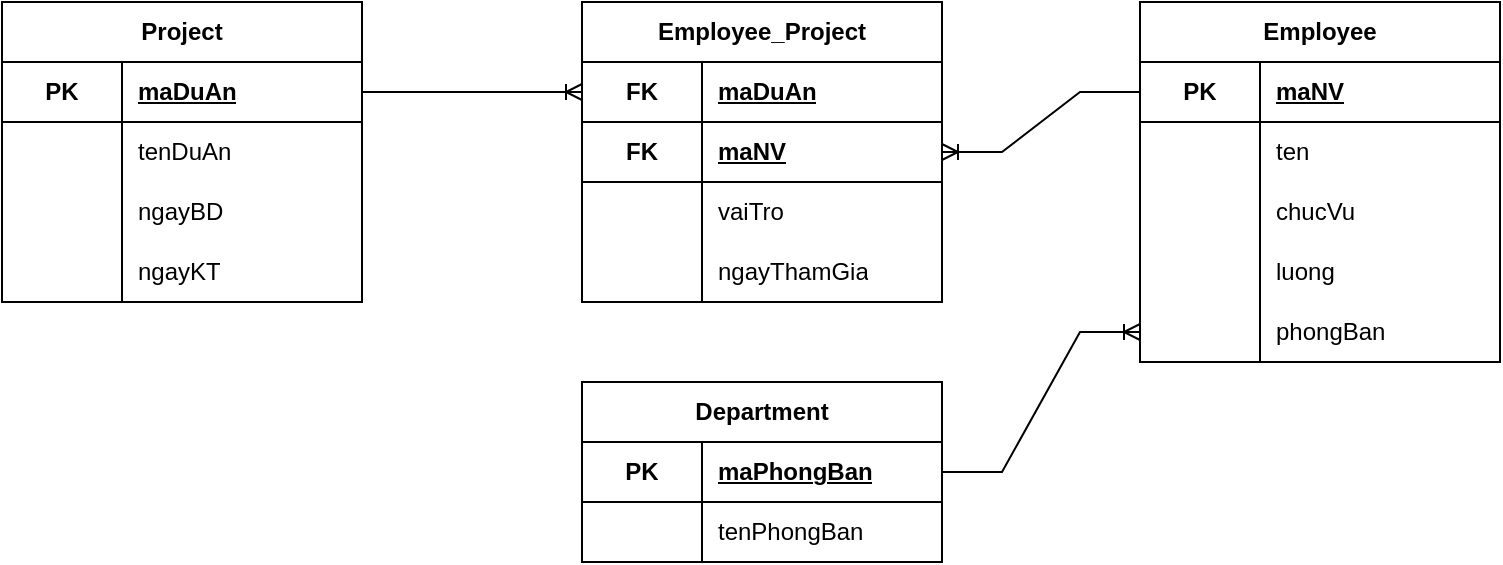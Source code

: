 <mxfile version="24.7.13">
  <diagram name="Trang-1" id="4bn7jWenxSr2YOiFH4x3">
    <mxGraphModel dx="880" dy="434" grid="1" gridSize="10" guides="1" tooltips="1" connect="1" arrows="1" fold="1" page="1" pageScale="1" pageWidth="827" pageHeight="1169" math="0" shadow="0">
      <root>
        <mxCell id="0" />
        <mxCell id="1" parent="0" />
        <mxCell id="9yQ-mYyLuNMTAt_3ruZ4-1" value="Project" style="shape=table;startSize=30;container=1;collapsible=1;childLayout=tableLayout;fixedRows=1;rowLines=0;fontStyle=1;align=center;resizeLast=1;html=1;whiteSpace=wrap;" parent="1" vertex="1">
          <mxGeometry x="60" y="80" width="180" height="150" as="geometry" />
        </mxCell>
        <mxCell id="9yQ-mYyLuNMTAt_3ruZ4-2" value="" style="shape=tableRow;horizontal=0;startSize=0;swimlaneHead=0;swimlaneBody=0;fillColor=none;collapsible=0;dropTarget=0;points=[[0,0.5],[1,0.5]];portConstraint=eastwest;top=0;left=0;right=0;bottom=0;html=1;" parent="9yQ-mYyLuNMTAt_3ruZ4-1" vertex="1">
          <mxGeometry y="30" width="180" height="30" as="geometry" />
        </mxCell>
        <mxCell id="9yQ-mYyLuNMTAt_3ruZ4-3" value="PK" style="shape=partialRectangle;connectable=0;fillColor=none;top=0;left=0;bottom=1;right=0;fontStyle=1;overflow=hidden;html=1;whiteSpace=wrap;" parent="9yQ-mYyLuNMTAt_3ruZ4-2" vertex="1">
          <mxGeometry width="60" height="30" as="geometry">
            <mxRectangle width="60" height="30" as="alternateBounds" />
          </mxGeometry>
        </mxCell>
        <mxCell id="9yQ-mYyLuNMTAt_3ruZ4-4" value="maDuAn" style="shape=partialRectangle;connectable=0;fillColor=none;top=0;left=0;bottom=1;right=0;align=left;spacingLeft=6;fontStyle=5;overflow=hidden;html=1;whiteSpace=wrap;" parent="9yQ-mYyLuNMTAt_3ruZ4-2" vertex="1">
          <mxGeometry x="60" width="120" height="30" as="geometry">
            <mxRectangle width="120" height="30" as="alternateBounds" />
          </mxGeometry>
        </mxCell>
        <mxCell id="9yQ-mYyLuNMTAt_3ruZ4-5" value="" style="shape=tableRow;horizontal=0;startSize=0;swimlaneHead=0;swimlaneBody=0;fillColor=none;collapsible=0;dropTarget=0;points=[[0,0.5],[1,0.5]];portConstraint=eastwest;top=0;left=0;right=0;bottom=0;html=1;" parent="9yQ-mYyLuNMTAt_3ruZ4-1" vertex="1">
          <mxGeometry y="60" width="180" height="30" as="geometry" />
        </mxCell>
        <mxCell id="9yQ-mYyLuNMTAt_3ruZ4-6" value="" style="shape=partialRectangle;connectable=0;fillColor=none;top=0;left=0;bottom=0;right=0;editable=1;overflow=hidden;html=1;whiteSpace=wrap;" parent="9yQ-mYyLuNMTAt_3ruZ4-5" vertex="1">
          <mxGeometry width="60" height="30" as="geometry">
            <mxRectangle width="60" height="30" as="alternateBounds" />
          </mxGeometry>
        </mxCell>
        <mxCell id="9yQ-mYyLuNMTAt_3ruZ4-7" value="tenDuAn" style="shape=partialRectangle;connectable=0;fillColor=none;top=0;left=0;bottom=0;right=0;align=left;spacingLeft=6;overflow=hidden;html=1;whiteSpace=wrap;" parent="9yQ-mYyLuNMTAt_3ruZ4-5" vertex="1">
          <mxGeometry x="60" width="120" height="30" as="geometry">
            <mxRectangle width="120" height="30" as="alternateBounds" />
          </mxGeometry>
        </mxCell>
        <mxCell id="9yQ-mYyLuNMTAt_3ruZ4-8" value="" style="shape=tableRow;horizontal=0;startSize=0;swimlaneHead=0;swimlaneBody=0;fillColor=none;collapsible=0;dropTarget=0;points=[[0,0.5],[1,0.5]];portConstraint=eastwest;top=0;left=0;right=0;bottom=0;html=1;" parent="9yQ-mYyLuNMTAt_3ruZ4-1" vertex="1">
          <mxGeometry y="90" width="180" height="30" as="geometry" />
        </mxCell>
        <mxCell id="9yQ-mYyLuNMTAt_3ruZ4-9" value="" style="shape=partialRectangle;connectable=0;fillColor=none;top=0;left=0;bottom=0;right=0;editable=1;overflow=hidden;html=1;whiteSpace=wrap;" parent="9yQ-mYyLuNMTAt_3ruZ4-8" vertex="1">
          <mxGeometry width="60" height="30" as="geometry">
            <mxRectangle width="60" height="30" as="alternateBounds" />
          </mxGeometry>
        </mxCell>
        <mxCell id="9yQ-mYyLuNMTAt_3ruZ4-10" value="ngayBD" style="shape=partialRectangle;connectable=0;fillColor=none;top=0;left=0;bottom=0;right=0;align=left;spacingLeft=6;overflow=hidden;html=1;whiteSpace=wrap;" parent="9yQ-mYyLuNMTAt_3ruZ4-8" vertex="1">
          <mxGeometry x="60" width="120" height="30" as="geometry">
            <mxRectangle width="120" height="30" as="alternateBounds" />
          </mxGeometry>
        </mxCell>
        <mxCell id="9yQ-mYyLuNMTAt_3ruZ4-11" style="shape=tableRow;horizontal=0;startSize=0;swimlaneHead=0;swimlaneBody=0;fillColor=none;collapsible=0;dropTarget=0;points=[[0,0.5],[1,0.5]];portConstraint=eastwest;top=0;left=0;right=0;bottom=0;html=1;" parent="9yQ-mYyLuNMTAt_3ruZ4-1" vertex="1">
          <mxGeometry y="120" width="180" height="30" as="geometry" />
        </mxCell>
        <mxCell id="9yQ-mYyLuNMTAt_3ruZ4-12" style="shape=partialRectangle;connectable=0;fillColor=none;top=0;left=0;bottom=0;right=0;editable=1;overflow=hidden;html=1;whiteSpace=wrap;" parent="9yQ-mYyLuNMTAt_3ruZ4-11" vertex="1">
          <mxGeometry width="60" height="30" as="geometry">
            <mxRectangle width="60" height="30" as="alternateBounds" />
          </mxGeometry>
        </mxCell>
        <mxCell id="9yQ-mYyLuNMTAt_3ruZ4-13" value="ngayKT" style="shape=partialRectangle;connectable=0;fillColor=none;top=0;left=0;bottom=0;right=0;align=left;spacingLeft=6;overflow=hidden;html=1;whiteSpace=wrap;" parent="9yQ-mYyLuNMTAt_3ruZ4-11" vertex="1">
          <mxGeometry x="60" width="120" height="30" as="geometry">
            <mxRectangle width="120" height="30" as="alternateBounds" />
          </mxGeometry>
        </mxCell>
        <mxCell id="9yQ-mYyLuNMTAt_3ruZ4-14" value="Employee" style="shape=table;startSize=30;container=1;collapsible=1;childLayout=tableLayout;fixedRows=1;rowLines=0;fontStyle=1;align=center;resizeLast=1;html=1;whiteSpace=wrap;" parent="1" vertex="1">
          <mxGeometry x="629" y="80" width="180" height="180" as="geometry" />
        </mxCell>
        <mxCell id="9yQ-mYyLuNMTAt_3ruZ4-15" value="" style="shape=tableRow;horizontal=0;startSize=0;swimlaneHead=0;swimlaneBody=0;fillColor=none;collapsible=0;dropTarget=0;points=[[0,0.5],[1,0.5]];portConstraint=eastwest;top=0;left=0;right=0;bottom=0;html=1;" parent="9yQ-mYyLuNMTAt_3ruZ4-14" vertex="1">
          <mxGeometry y="30" width="180" height="30" as="geometry" />
        </mxCell>
        <mxCell id="9yQ-mYyLuNMTAt_3ruZ4-16" value="PK" style="shape=partialRectangle;connectable=0;fillColor=none;top=0;left=0;bottom=1;right=0;fontStyle=1;overflow=hidden;html=1;whiteSpace=wrap;" parent="9yQ-mYyLuNMTAt_3ruZ4-15" vertex="1">
          <mxGeometry width="60" height="30" as="geometry">
            <mxRectangle width="60" height="30" as="alternateBounds" />
          </mxGeometry>
        </mxCell>
        <mxCell id="9yQ-mYyLuNMTAt_3ruZ4-17" value="maNV" style="shape=partialRectangle;connectable=0;fillColor=none;top=0;left=0;bottom=1;right=0;align=left;spacingLeft=6;fontStyle=5;overflow=hidden;html=1;whiteSpace=wrap;" parent="9yQ-mYyLuNMTAt_3ruZ4-15" vertex="1">
          <mxGeometry x="60" width="120" height="30" as="geometry">
            <mxRectangle width="120" height="30" as="alternateBounds" />
          </mxGeometry>
        </mxCell>
        <mxCell id="9yQ-mYyLuNMTAt_3ruZ4-18" value="" style="shape=tableRow;horizontal=0;startSize=0;swimlaneHead=0;swimlaneBody=0;fillColor=none;collapsible=0;dropTarget=0;points=[[0,0.5],[1,0.5]];portConstraint=eastwest;top=0;left=0;right=0;bottom=0;html=1;" parent="9yQ-mYyLuNMTAt_3ruZ4-14" vertex="1">
          <mxGeometry y="60" width="180" height="30" as="geometry" />
        </mxCell>
        <mxCell id="9yQ-mYyLuNMTAt_3ruZ4-19" value="" style="shape=partialRectangle;connectable=0;fillColor=none;top=0;left=0;bottom=0;right=0;editable=1;overflow=hidden;html=1;whiteSpace=wrap;" parent="9yQ-mYyLuNMTAt_3ruZ4-18" vertex="1">
          <mxGeometry width="60" height="30" as="geometry">
            <mxRectangle width="60" height="30" as="alternateBounds" />
          </mxGeometry>
        </mxCell>
        <mxCell id="9yQ-mYyLuNMTAt_3ruZ4-20" value="ten" style="shape=partialRectangle;connectable=0;fillColor=none;top=0;left=0;bottom=0;right=0;align=left;spacingLeft=6;overflow=hidden;html=1;whiteSpace=wrap;" parent="9yQ-mYyLuNMTAt_3ruZ4-18" vertex="1">
          <mxGeometry x="60" width="120" height="30" as="geometry">
            <mxRectangle width="120" height="30" as="alternateBounds" />
          </mxGeometry>
        </mxCell>
        <mxCell id="9yQ-mYyLuNMTAt_3ruZ4-21" value="" style="shape=tableRow;horizontal=0;startSize=0;swimlaneHead=0;swimlaneBody=0;fillColor=none;collapsible=0;dropTarget=0;points=[[0,0.5],[1,0.5]];portConstraint=eastwest;top=0;left=0;right=0;bottom=0;html=1;" parent="9yQ-mYyLuNMTAt_3ruZ4-14" vertex="1">
          <mxGeometry y="90" width="180" height="30" as="geometry" />
        </mxCell>
        <mxCell id="9yQ-mYyLuNMTAt_3ruZ4-22" value="" style="shape=partialRectangle;connectable=0;fillColor=none;top=0;left=0;bottom=0;right=0;editable=1;overflow=hidden;html=1;whiteSpace=wrap;" parent="9yQ-mYyLuNMTAt_3ruZ4-21" vertex="1">
          <mxGeometry width="60" height="30" as="geometry">
            <mxRectangle width="60" height="30" as="alternateBounds" />
          </mxGeometry>
        </mxCell>
        <mxCell id="9yQ-mYyLuNMTAt_3ruZ4-23" value="chucVu" style="shape=partialRectangle;connectable=0;fillColor=none;top=0;left=0;bottom=0;right=0;align=left;spacingLeft=6;overflow=hidden;html=1;whiteSpace=wrap;" parent="9yQ-mYyLuNMTAt_3ruZ4-21" vertex="1">
          <mxGeometry x="60" width="120" height="30" as="geometry">
            <mxRectangle width="120" height="30" as="alternateBounds" />
          </mxGeometry>
        </mxCell>
        <mxCell id="aNAiySjEX2Ipzh-2aEn7-1" style="shape=tableRow;horizontal=0;startSize=0;swimlaneHead=0;swimlaneBody=0;fillColor=none;collapsible=0;dropTarget=0;points=[[0,0.5],[1,0.5]];portConstraint=eastwest;top=0;left=0;right=0;bottom=0;html=1;" vertex="1" parent="9yQ-mYyLuNMTAt_3ruZ4-14">
          <mxGeometry y="120" width="180" height="30" as="geometry" />
        </mxCell>
        <mxCell id="aNAiySjEX2Ipzh-2aEn7-2" style="shape=partialRectangle;connectable=0;fillColor=none;top=0;left=0;bottom=0;right=0;editable=1;overflow=hidden;html=1;whiteSpace=wrap;" vertex="1" parent="aNAiySjEX2Ipzh-2aEn7-1">
          <mxGeometry width="60" height="30" as="geometry">
            <mxRectangle width="60" height="30" as="alternateBounds" />
          </mxGeometry>
        </mxCell>
        <mxCell id="aNAiySjEX2Ipzh-2aEn7-3" value="luong" style="shape=partialRectangle;connectable=0;fillColor=none;top=0;left=0;bottom=0;right=0;align=left;spacingLeft=6;overflow=hidden;html=1;whiteSpace=wrap;" vertex="1" parent="aNAiySjEX2Ipzh-2aEn7-1">
          <mxGeometry x="60" width="120" height="30" as="geometry">
            <mxRectangle width="120" height="30" as="alternateBounds" />
          </mxGeometry>
        </mxCell>
        <mxCell id="9yQ-mYyLuNMTAt_3ruZ4-24" style="shape=tableRow;horizontal=0;startSize=0;swimlaneHead=0;swimlaneBody=0;fillColor=none;collapsible=0;dropTarget=0;points=[[0,0.5],[1,0.5]];portConstraint=eastwest;top=0;left=0;right=0;bottom=0;html=1;" parent="9yQ-mYyLuNMTAt_3ruZ4-14" vertex="1">
          <mxGeometry y="150" width="180" height="30" as="geometry" />
        </mxCell>
        <mxCell id="9yQ-mYyLuNMTAt_3ruZ4-25" style="shape=partialRectangle;connectable=0;fillColor=none;top=0;left=0;bottom=0;right=0;editable=1;overflow=hidden;html=1;whiteSpace=wrap;" parent="9yQ-mYyLuNMTAt_3ruZ4-24" vertex="1">
          <mxGeometry width="60" height="30" as="geometry">
            <mxRectangle width="60" height="30" as="alternateBounds" />
          </mxGeometry>
        </mxCell>
        <mxCell id="9yQ-mYyLuNMTAt_3ruZ4-26" value="phongBan" style="shape=partialRectangle;connectable=0;fillColor=none;top=0;left=0;bottom=0;right=0;align=left;spacingLeft=6;overflow=hidden;html=1;whiteSpace=wrap;" parent="9yQ-mYyLuNMTAt_3ruZ4-24" vertex="1">
          <mxGeometry x="60" width="120" height="30" as="geometry">
            <mxRectangle width="120" height="30" as="alternateBounds" />
          </mxGeometry>
        </mxCell>
        <mxCell id="9yQ-mYyLuNMTAt_3ruZ4-27" value="Employee_Project" style="shape=table;startSize=30;container=1;collapsible=1;childLayout=tableLayout;fixedRows=1;rowLines=0;fontStyle=1;align=center;resizeLast=1;html=1;whiteSpace=wrap;" parent="1" vertex="1">
          <mxGeometry x="350" y="80" width="180" height="150" as="geometry" />
        </mxCell>
        <mxCell id="9yQ-mYyLuNMTAt_3ruZ4-31" value="" style="shape=tableRow;horizontal=0;startSize=0;swimlaneHead=0;swimlaneBody=0;fillColor=none;collapsible=0;dropTarget=0;points=[[0,0.5],[1,0.5]];portConstraint=eastwest;top=0;left=0;right=0;bottom=0;html=1;" parent="9yQ-mYyLuNMTAt_3ruZ4-27" vertex="1">
          <mxGeometry y="30" width="180" height="30" as="geometry" />
        </mxCell>
        <mxCell id="9yQ-mYyLuNMTAt_3ruZ4-32" value="FK" style="shape=partialRectangle;connectable=0;fillColor=none;top=0;left=0;bottom=1;right=0;editable=1;overflow=hidden;html=1;whiteSpace=wrap;fontStyle=1" parent="9yQ-mYyLuNMTAt_3ruZ4-31" vertex="1">
          <mxGeometry width="60" height="30" as="geometry">
            <mxRectangle width="60" height="30" as="alternateBounds" />
          </mxGeometry>
        </mxCell>
        <mxCell id="9yQ-mYyLuNMTAt_3ruZ4-33" value="maDuAn" style="shape=partialRectangle;connectable=0;fillColor=none;top=0;left=0;bottom=1;right=0;align=left;spacingLeft=6;overflow=hidden;html=1;whiteSpace=wrap;fontStyle=5" parent="9yQ-mYyLuNMTAt_3ruZ4-31" vertex="1">
          <mxGeometry x="60" width="120" height="30" as="geometry">
            <mxRectangle width="120" height="30" as="alternateBounds" />
          </mxGeometry>
        </mxCell>
        <mxCell id="9yQ-mYyLuNMTAt_3ruZ4-34" value="" style="shape=tableRow;horizontal=0;startSize=0;swimlaneHead=0;swimlaneBody=0;fillColor=none;collapsible=0;dropTarget=0;points=[[0,0.5],[1,0.5]];portConstraint=eastwest;top=0;left=0;right=0;bottom=0;html=1;" parent="9yQ-mYyLuNMTAt_3ruZ4-27" vertex="1">
          <mxGeometry y="60" width="180" height="30" as="geometry" />
        </mxCell>
        <mxCell id="9yQ-mYyLuNMTAt_3ruZ4-35" value="FK" style="shape=partialRectangle;connectable=0;fillColor=none;top=0;left=0;bottom=1;right=0;editable=1;overflow=hidden;html=1;whiteSpace=wrap;fontStyle=1" parent="9yQ-mYyLuNMTAt_3ruZ4-34" vertex="1">
          <mxGeometry width="60" height="30" as="geometry">
            <mxRectangle width="60" height="30" as="alternateBounds" />
          </mxGeometry>
        </mxCell>
        <mxCell id="9yQ-mYyLuNMTAt_3ruZ4-36" value="maNV" style="shape=partialRectangle;connectable=0;fillColor=none;top=0;left=0;bottom=1;right=0;align=left;spacingLeft=6;overflow=hidden;html=1;whiteSpace=wrap;fontStyle=5" parent="9yQ-mYyLuNMTAt_3ruZ4-34" vertex="1">
          <mxGeometry x="60" width="120" height="30" as="geometry">
            <mxRectangle width="120" height="30" as="alternateBounds" />
          </mxGeometry>
        </mxCell>
        <mxCell id="9yQ-mYyLuNMTAt_3ruZ4-37" style="shape=tableRow;horizontal=0;startSize=0;swimlaneHead=0;swimlaneBody=0;fillColor=none;collapsible=0;dropTarget=0;points=[[0,0.5],[1,0.5]];portConstraint=eastwest;top=0;left=0;right=0;bottom=0;html=1;" parent="9yQ-mYyLuNMTAt_3ruZ4-27" vertex="1">
          <mxGeometry y="90" width="180" height="30" as="geometry" />
        </mxCell>
        <mxCell id="9yQ-mYyLuNMTAt_3ruZ4-38" style="shape=partialRectangle;connectable=0;fillColor=none;top=0;left=0;bottom=0;right=0;editable=1;overflow=hidden;html=1;whiteSpace=wrap;" parent="9yQ-mYyLuNMTAt_3ruZ4-37" vertex="1">
          <mxGeometry width="60" height="30" as="geometry">
            <mxRectangle width="60" height="30" as="alternateBounds" />
          </mxGeometry>
        </mxCell>
        <mxCell id="9yQ-mYyLuNMTAt_3ruZ4-39" value="vaiTro" style="shape=partialRectangle;connectable=0;fillColor=none;top=0;left=0;bottom=0;right=0;align=left;spacingLeft=6;overflow=hidden;html=1;whiteSpace=wrap;" parent="9yQ-mYyLuNMTAt_3ruZ4-37" vertex="1">
          <mxGeometry x="60" width="120" height="30" as="geometry">
            <mxRectangle width="120" height="30" as="alternateBounds" />
          </mxGeometry>
        </mxCell>
        <mxCell id="aNAiySjEX2Ipzh-2aEn7-4" style="shape=tableRow;horizontal=0;startSize=0;swimlaneHead=0;swimlaneBody=0;fillColor=none;collapsible=0;dropTarget=0;points=[[0,0.5],[1,0.5]];portConstraint=eastwest;top=0;left=0;right=0;bottom=0;html=1;" vertex="1" parent="9yQ-mYyLuNMTAt_3ruZ4-27">
          <mxGeometry y="120" width="180" height="30" as="geometry" />
        </mxCell>
        <mxCell id="aNAiySjEX2Ipzh-2aEn7-5" style="shape=partialRectangle;connectable=0;fillColor=none;top=0;left=0;bottom=0;right=0;editable=1;overflow=hidden;html=1;whiteSpace=wrap;" vertex="1" parent="aNAiySjEX2Ipzh-2aEn7-4">
          <mxGeometry width="60" height="30" as="geometry">
            <mxRectangle width="60" height="30" as="alternateBounds" />
          </mxGeometry>
        </mxCell>
        <mxCell id="aNAiySjEX2Ipzh-2aEn7-6" value="ngayThamGia" style="shape=partialRectangle;connectable=0;fillColor=none;top=0;left=0;bottom=0;right=0;align=left;spacingLeft=6;overflow=hidden;html=1;whiteSpace=wrap;" vertex="1" parent="aNAiySjEX2Ipzh-2aEn7-4">
          <mxGeometry x="60" width="120" height="30" as="geometry">
            <mxRectangle width="120" height="30" as="alternateBounds" />
          </mxGeometry>
        </mxCell>
        <mxCell id="9yQ-mYyLuNMTAt_3ruZ4-41" value="" style="edgeStyle=entityRelationEdgeStyle;fontSize=12;html=1;endArrow=ERoneToMany;rounded=0;exitX=0;exitY=0.5;exitDx=0;exitDy=0;entryX=1;entryY=0.5;entryDx=0;entryDy=0;" parent="1" source="9yQ-mYyLuNMTAt_3ruZ4-15" target="9yQ-mYyLuNMTAt_3ruZ4-34" edge="1">
          <mxGeometry width="100" height="100" relative="1" as="geometry">
            <mxPoint x="360" y="280" as="sourcePoint" />
            <mxPoint x="460" y="180" as="targetPoint" />
          </mxGeometry>
        </mxCell>
        <mxCell id="9yQ-mYyLuNMTAt_3ruZ4-42" value="" style="edgeStyle=entityRelationEdgeStyle;fontSize=12;html=1;endArrow=ERoneToMany;rounded=0;exitX=1;exitY=0.5;exitDx=0;exitDy=0;entryX=0;entryY=0.5;entryDx=0;entryDy=0;" parent="1" source="9yQ-mYyLuNMTAt_3ruZ4-2" target="9yQ-mYyLuNMTAt_3ruZ4-31" edge="1">
          <mxGeometry width="100" height="100" relative="1" as="geometry">
            <mxPoint x="640" y="135" as="sourcePoint" />
            <mxPoint x="540" y="195" as="targetPoint" />
            <Array as="points">
              <mxPoint x="350" y="150" />
            </Array>
          </mxGeometry>
        </mxCell>
        <mxCell id="aNAiySjEX2Ipzh-2aEn7-7" value="Department" style="shape=table;startSize=30;container=1;collapsible=1;childLayout=tableLayout;fixedRows=1;rowLines=0;fontStyle=1;align=center;resizeLast=1;html=1;whiteSpace=wrap;" vertex="1" parent="1">
          <mxGeometry x="350" y="270" width="180" height="90" as="geometry" />
        </mxCell>
        <mxCell id="aNAiySjEX2Ipzh-2aEn7-8" value="" style="shape=tableRow;horizontal=0;startSize=0;swimlaneHead=0;swimlaneBody=0;fillColor=none;collapsible=0;dropTarget=0;points=[[0,0.5],[1,0.5]];portConstraint=eastwest;top=0;left=0;right=0;bottom=0;html=1;" vertex="1" parent="aNAiySjEX2Ipzh-2aEn7-7">
          <mxGeometry y="30" width="180" height="30" as="geometry" />
        </mxCell>
        <mxCell id="aNAiySjEX2Ipzh-2aEn7-9" value="PK" style="shape=partialRectangle;connectable=0;fillColor=none;top=0;left=0;bottom=1;right=0;fontStyle=1;overflow=hidden;html=1;whiteSpace=wrap;" vertex="1" parent="aNAiySjEX2Ipzh-2aEn7-8">
          <mxGeometry width="60" height="30" as="geometry">
            <mxRectangle width="60" height="30" as="alternateBounds" />
          </mxGeometry>
        </mxCell>
        <mxCell id="aNAiySjEX2Ipzh-2aEn7-10" value="maPhongBan" style="shape=partialRectangle;connectable=0;fillColor=none;top=0;left=0;bottom=1;right=0;align=left;spacingLeft=6;fontStyle=5;overflow=hidden;html=1;whiteSpace=wrap;" vertex="1" parent="aNAiySjEX2Ipzh-2aEn7-8">
          <mxGeometry x="60" width="120" height="30" as="geometry">
            <mxRectangle width="120" height="30" as="alternateBounds" />
          </mxGeometry>
        </mxCell>
        <mxCell id="aNAiySjEX2Ipzh-2aEn7-11" value="" style="shape=tableRow;horizontal=0;startSize=0;swimlaneHead=0;swimlaneBody=0;fillColor=none;collapsible=0;dropTarget=0;points=[[0,0.5],[1,0.5]];portConstraint=eastwest;top=0;left=0;right=0;bottom=0;html=1;" vertex="1" parent="aNAiySjEX2Ipzh-2aEn7-7">
          <mxGeometry y="60" width="180" height="30" as="geometry" />
        </mxCell>
        <mxCell id="aNAiySjEX2Ipzh-2aEn7-12" value="" style="shape=partialRectangle;connectable=0;fillColor=none;top=0;left=0;bottom=0;right=0;editable=1;overflow=hidden;html=1;whiteSpace=wrap;" vertex="1" parent="aNAiySjEX2Ipzh-2aEn7-11">
          <mxGeometry width="60" height="30" as="geometry">
            <mxRectangle width="60" height="30" as="alternateBounds" />
          </mxGeometry>
        </mxCell>
        <mxCell id="aNAiySjEX2Ipzh-2aEn7-13" value="tenPhongBan" style="shape=partialRectangle;connectable=0;fillColor=none;top=0;left=0;bottom=0;right=0;align=left;spacingLeft=6;overflow=hidden;html=1;whiteSpace=wrap;" vertex="1" parent="aNAiySjEX2Ipzh-2aEn7-11">
          <mxGeometry x="60" width="120" height="30" as="geometry">
            <mxRectangle width="120" height="30" as="alternateBounds" />
          </mxGeometry>
        </mxCell>
        <mxCell id="aNAiySjEX2Ipzh-2aEn7-20" value="" style="edgeStyle=entityRelationEdgeStyle;fontSize=12;html=1;endArrow=ERoneToMany;rounded=0;exitX=1;exitY=0.5;exitDx=0;exitDy=0;entryX=0;entryY=0.5;entryDx=0;entryDy=0;" edge="1" parent="1" source="aNAiySjEX2Ipzh-2aEn7-8" target="9yQ-mYyLuNMTAt_3ruZ4-24">
          <mxGeometry width="100" height="100" relative="1" as="geometry">
            <mxPoint x="659" y="280" as="sourcePoint" />
            <mxPoint x="560" y="310" as="targetPoint" />
            <Array as="points">
              <mxPoint x="630" y="415" />
            </Array>
          </mxGeometry>
        </mxCell>
      </root>
    </mxGraphModel>
  </diagram>
</mxfile>
